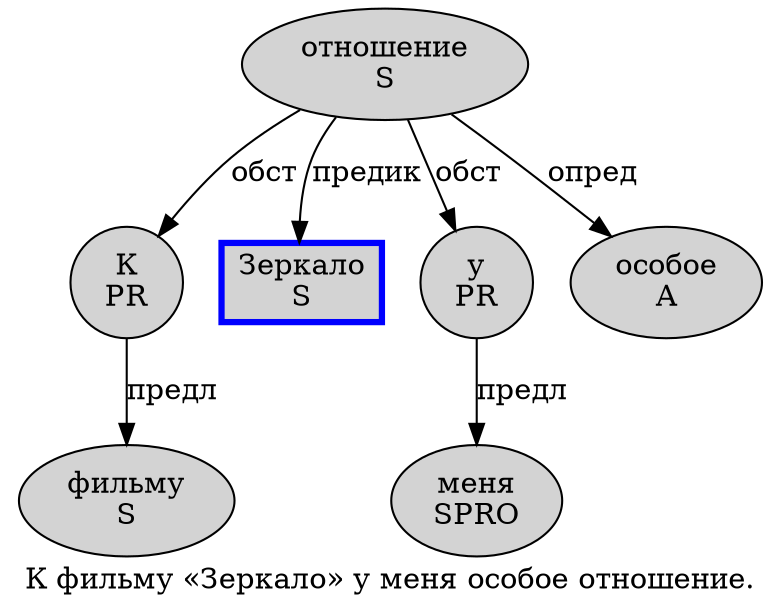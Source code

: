 digraph SENTENCE_2185 {
	graph [label="К фильму «Зеркало» у меня особое отношение."]
	node [style=filled]
		0 [label="К
PR" color="" fillcolor=lightgray penwidth=1 shape=ellipse]
		1 [label="фильму
S" color="" fillcolor=lightgray penwidth=1 shape=ellipse]
		3 [label="Зеркало
S" color=blue fillcolor=lightgray penwidth=3 shape=box]
		5 [label="у
PR" color="" fillcolor=lightgray penwidth=1 shape=ellipse]
		6 [label="меня
SPRO" color="" fillcolor=lightgray penwidth=1 shape=ellipse]
		7 [label="особое
A" color="" fillcolor=lightgray penwidth=1 shape=ellipse]
		8 [label="отношение
S" color="" fillcolor=lightgray penwidth=1 shape=ellipse]
			5 -> 6 [label="предл"]
			0 -> 1 [label="предл"]
			8 -> 0 [label="обст"]
			8 -> 3 [label="предик"]
			8 -> 5 [label="обст"]
			8 -> 7 [label="опред"]
}
